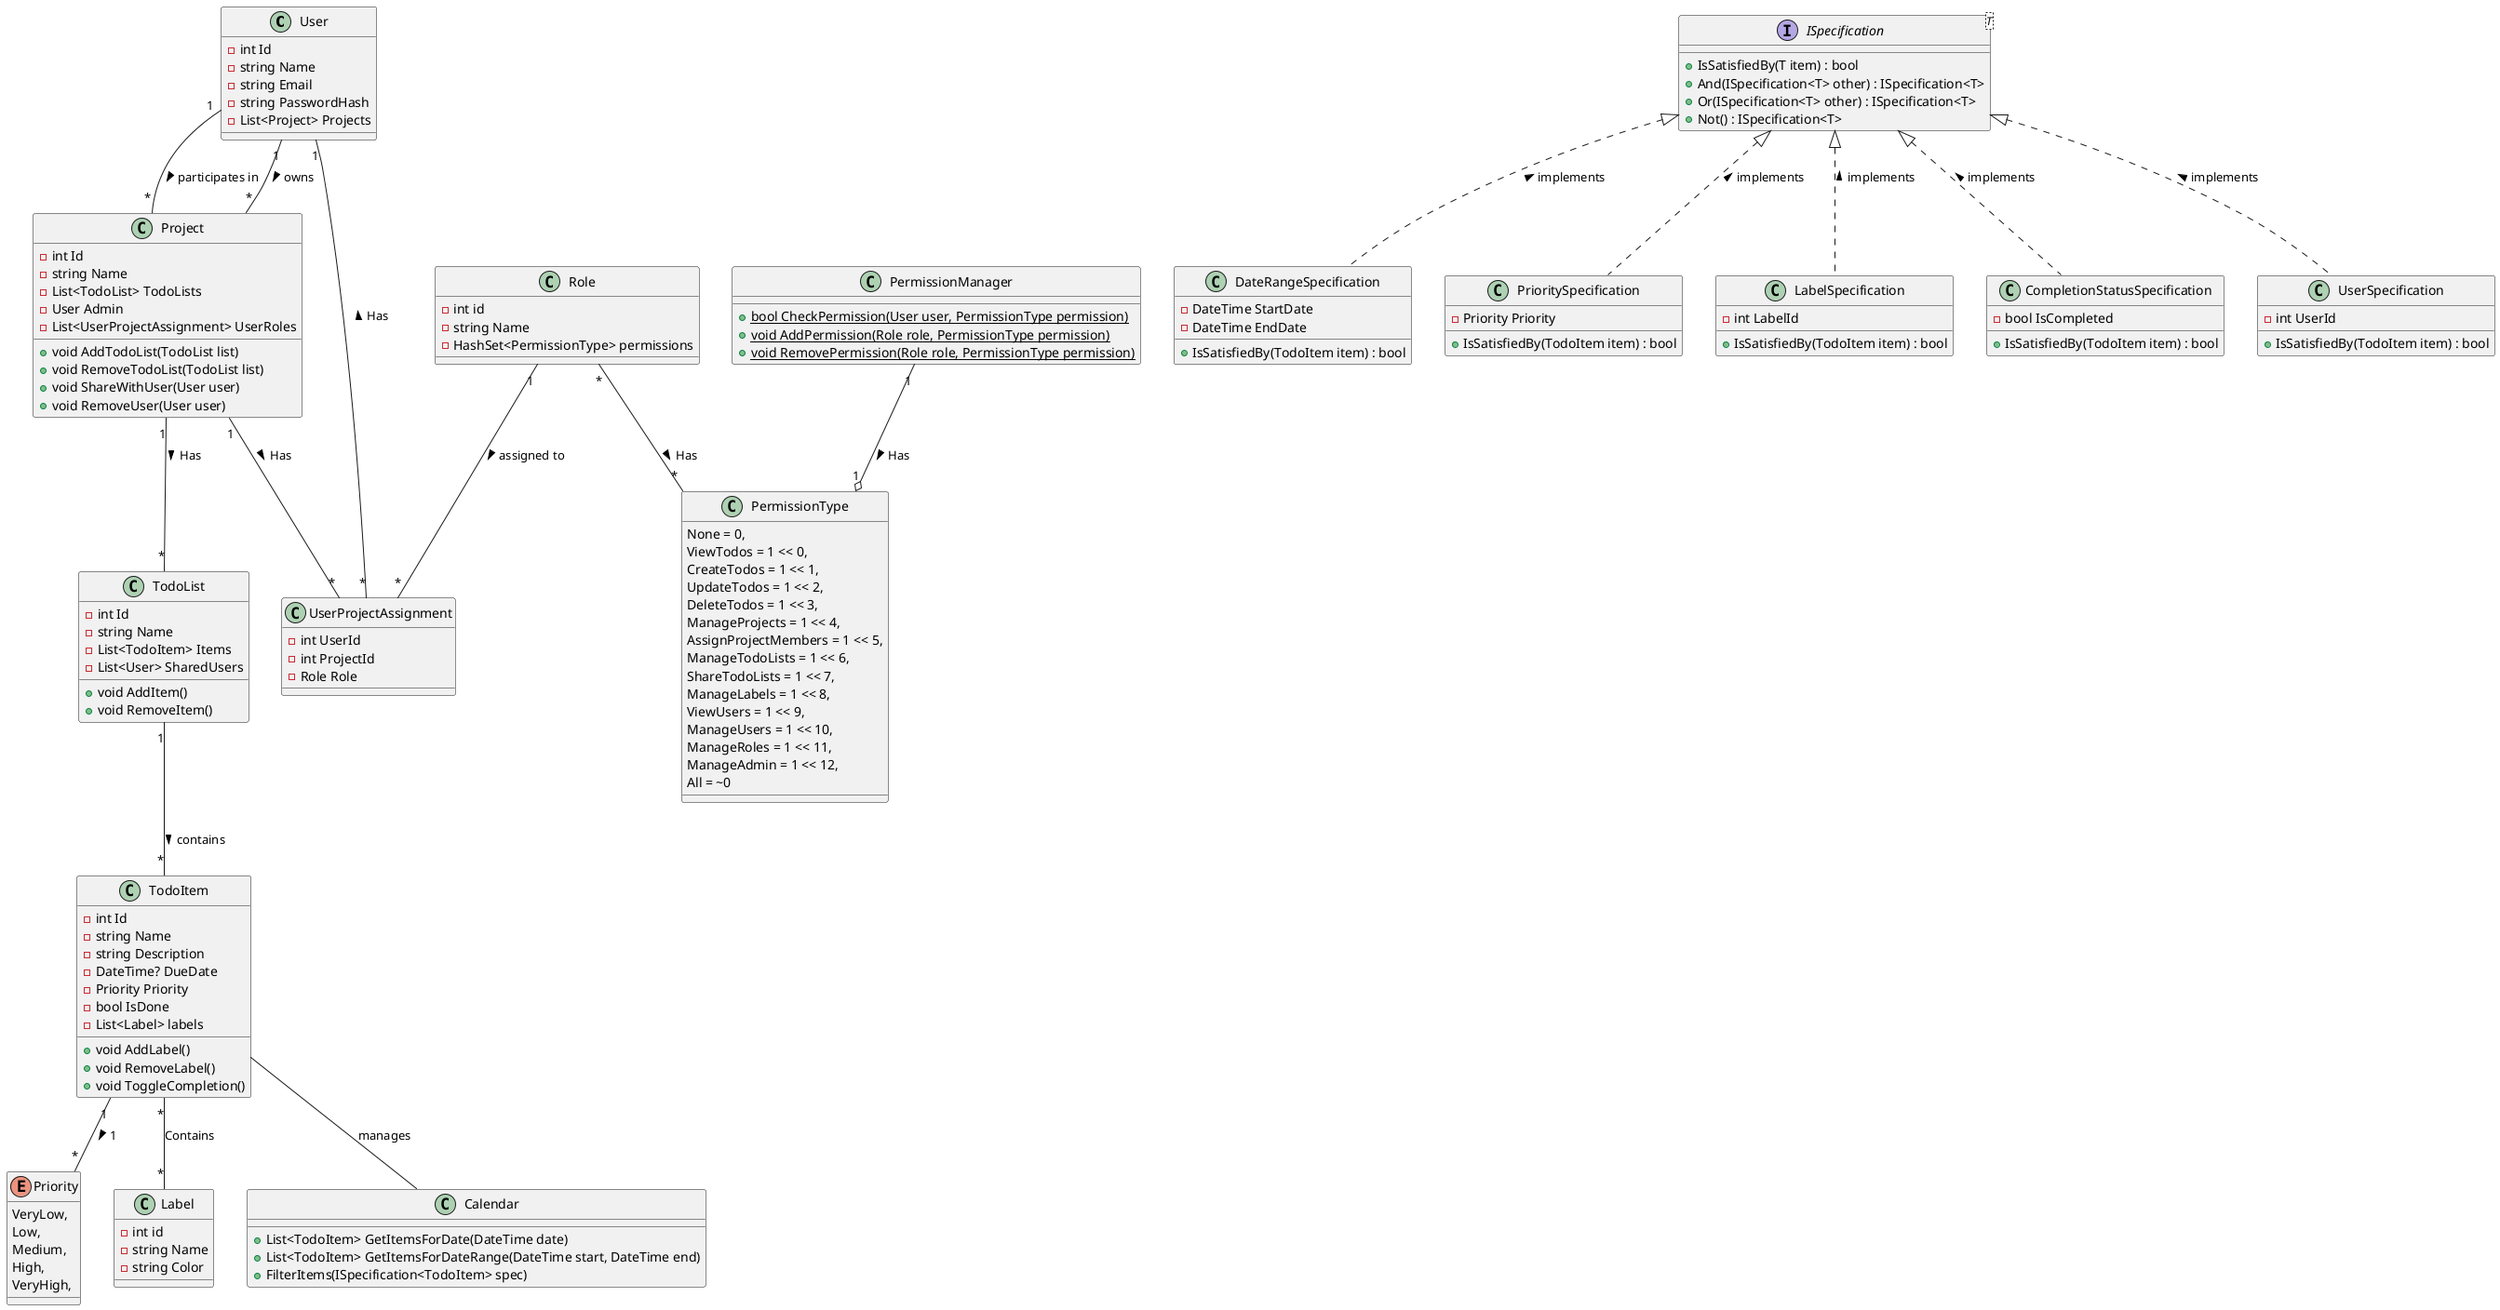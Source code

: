@startuml
'https://plantuml.com/class-diagram


class User {
    -int Id
    -string Name
    -string Email
    -string PasswordHash
    -List<Project> Projects
}

class TodoList {
    -int Id
    -string Name
    -List<TodoItem> Items
    -List<User> SharedUsers
    +void AddItem()
    +void RemoveItem()
}

class TodoItem {
    -int Id
    -string Name
    -string Description
    -DateTime? DueDate
    -Priority Priority
    -bool IsDone
    -List<Label> labels
    +void AddLabel()
    +void RemoveLabel()
    +void ToggleCompletion()
}

class Project {
    -int Id
    -string Name
    -List<TodoList> TodoLists
    -User Admin
    -List<UserProjectAssignment> UserRoles
    +void AddTodoList(TodoList list)
    +void RemoveTodoList(TodoList list)
    +void ShareWithUser(User user)
    +void RemoveUser(User user)
}


enum Priority {
    VeryLow,
    Low,
    Medium,
    High,
    VeryHigh,
}

class Label {
    -int id
    -string Name
    -string Color
}


class Role {
    -int id
    -string Name
    -HashSet<PermissionType> permissions
}


class UserProjectAssignment {
    -int UserId
    -int ProjectId
    -Role Role
}

class Calendar {
    +List<TodoItem> GetItemsForDate(DateTime date)
    +List<TodoItem> GetItemsForDateRange(DateTime start, DateTime end)
    +FilterItems(ISpecification<TodoItem> spec)
}


User "1" -- "*" Project : participates in >
User "1" -- "*" Project : owns >
User "1" -- "*" UserProjectAssignment : Has <
TodoItem "*" -- "*" Label : Contains
TodoItem --  Calendar : manages
TodoItem "1" -- "*" Priority : 1 >
Role "*" -- "*" PermissionType : Has >
Role "1" -- "*" UserProjectAssignment : assigned to >
Project "1" -- "*" UserProjectAssignment : Has >


TodoList "1" -- "*" TodoItem : contains >
Project "1" -- "*" TodoList : Has >

interface ISpecification<T> {
    +IsSatisfiedBy(T item) : bool
    +And(ISpecification<T> other) : ISpecification<T>
    +Or(ISpecification<T> other) : ISpecification<T>
    +Not() : ISpecification<T>
}

class DateRangeSpecification {
    -DateTime StartDate
    -DateTime EndDate
    +IsSatisfiedBy(TodoItem item) : bool 
}

class PrioritySpecification {
    -Priority Priority
    +IsSatisfiedBy(TodoItem item) : bool 
}
class LabelSpecification {
    -int LabelId
    +IsSatisfiedBy(TodoItem item) : bool 
}
class CompletionStatusSpecification {
    -bool IsCompleted
    +IsSatisfiedBy(TodoItem item) : bool 
}

class UserSpecification {
    -int UserId
    +IsSatisfiedBy(TodoItem item) : bool 
}


ISpecification <|.. DateRangeSpecification: implements < 
ISpecification <|.. PrioritySpecification: implements <
ISpecification <|.. LabelSpecification: implements <
ISpecification <|.. CompletionStatusSpecification: implements <
ISpecification <|.. UserSpecification: implements <


class PermissionManager {
        {static} +bool CheckPermission(User user, PermissionType permission)
        {static} +void AddPermission(Role role, PermissionType permission)
        {static} +void RemovePermission(Role role, PermissionType permission)
}

class PermissionType {
None = 0,
        ViewTodos = 1 << 0,
        CreateTodos = 1 << 1,
        UpdateTodos = 1 << 2,
        DeleteTodos = 1 << 3,
        ManageProjects = 1 << 4,
        AssignProjectMembers = 1 << 5,
        ManageTodoLists = 1 << 6,
        ShareTodoLists = 1 << 7,
        ManageLabels = 1 << 8,
        ViewUsers = 1 << 9,
        ManageUsers = 1 << 10,
        ManageRoles = 1 << 11,
        ManageAdmin = 1 << 12,
        All = ~0
}

PermissionManager "1" --o "1" PermissionType : Has >


@enduml